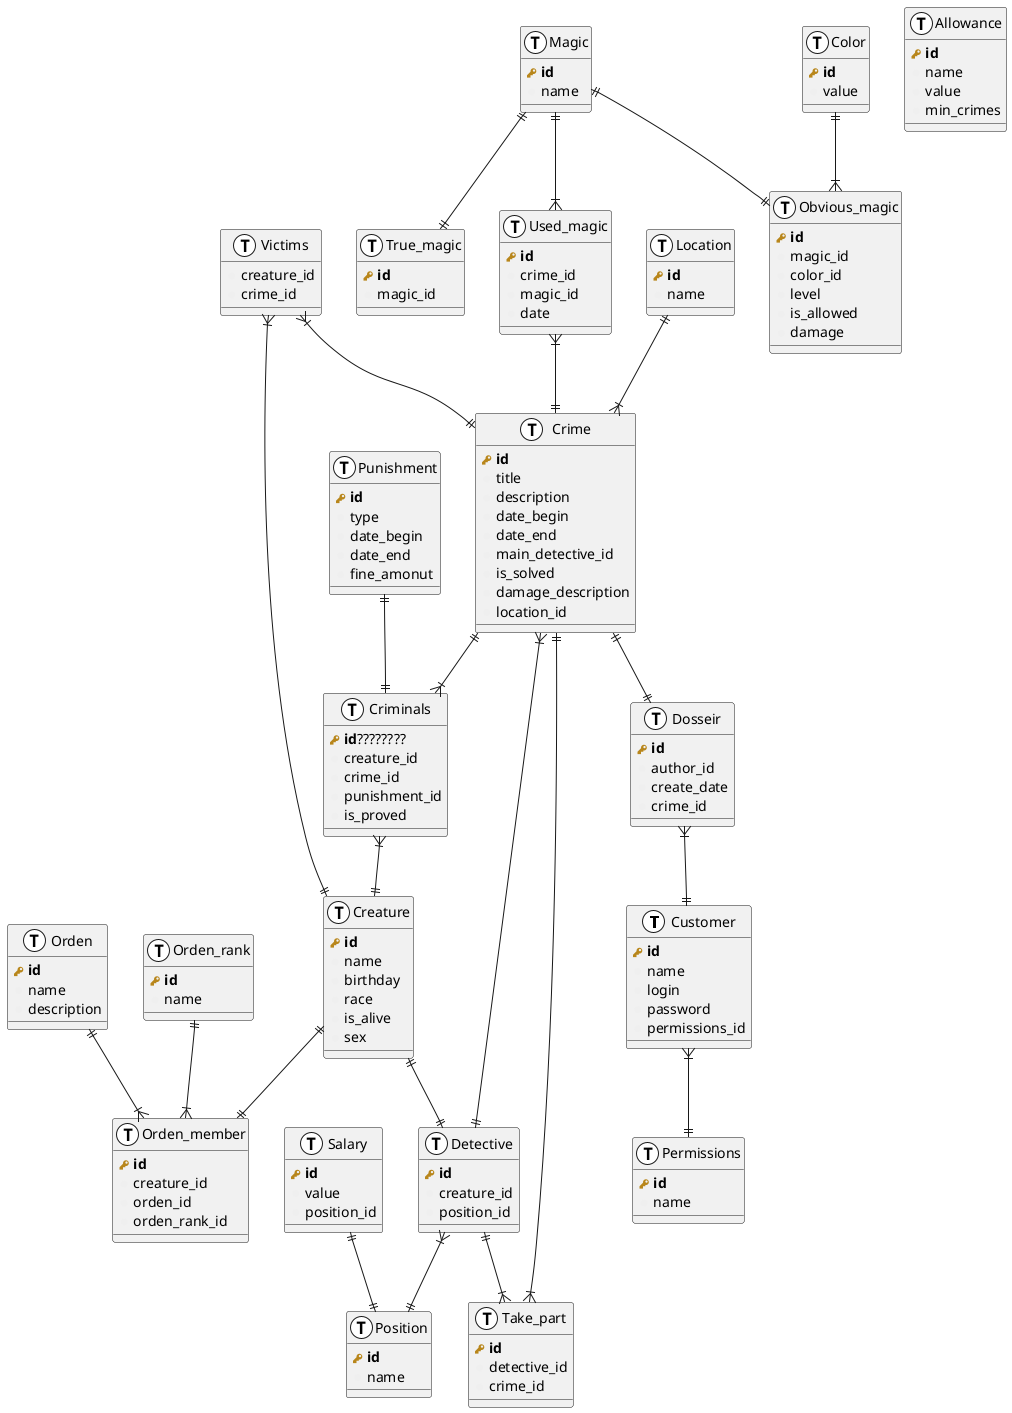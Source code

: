 @startuml test
!define primary_key(x) <b><color:#b8861b><&key></color> x</b>
!define foreign_key(x) <color:#aaaaaa><&key></color> x
!define column(x) <color:#efefef><&media-record></color> x
!define table(x) entity x << (T, white) >>


table( Customer ) {
  primary_key( id ) 
  column( name )
  column( login )
  column( password )
  column( permissions_id )
}

table( Permissions ) {
  primary_key( id )
  column( name )
}

table( Dosseir ) {
  primary_key( id )
  column( author_id ) 
  column( create_date )
  column( crime_id )
}

table( Crime ) {
  primary_key( id )
  column( title )
  column( description )
  column( date_begin )
  column( date_end )
  column( main_detective_id )
  column( is_solved ) 
  column( damage_description )
  column( location_id )
}

table(Take_part){
  primary_key( id )
  column( detective_id )
  column( crime_id )
}

table( Creature ) {
  primary_key( id ) 
  column( name )
  column( birthday )
  column( race )
  column( is_alive )
  column( sex )
}

table( Criminals ) {
  primary_key( id )???????? 
  column( creature_id )
  column( crime_id )
  column( punishment_id )
  column( is_proved )
}

table( Location ) {
  primary_key( id ) 
  column( name )
}

table( Victims ) {
  column( creature_id )
  column( crime_id )
}

table( Used_magic ) {
  primary_key( id )
  column( crime_id )
  column( magic_id )
  column( date )
}

table( Magic ) {
  primary_key( id )
  column( name )
}

table( True_magic ) {
  primary_key( id )
  column( magic_id )
}

table( Obvious_magic ) {
  primary_key( id ) 
  column( magic_id )
  column( color_id )
  column( level )
  column( is_allowed )
  column( damage )
}

table( Color ) {
  primary_key( id ) 
  column( value )
}

table( Orden ) {
  primary_key( id )
  column( name )
  column( description )
}

table( Orden_member ) {
  primary_key( id ) 
  column( creature_id )
  column( orden_id )
  column( orden_rank_id )
}

table( Orden_rank ) {
  primary_key( id )
  column( name )
}

table( Punishment ) {
  primary_key( id ) 
  column( type )
  column( date_begin )
  column( date_end )
  column( fine_amonut )
}

table( Detective ) {
  primary_key( id ) 
  column( creature_id )
  column( position_id )
}

table( Position ) {
  primary_key( id )
  column( name )
}

table( Salary ) {
  primary_key( id )
  column( value )
  column( position_id )
}

table( Allowance ) {
  primary_key( id )
  column( name )
  column( value )
  column( min_crimes )
}

Crime }|--|| Detective 
Crime ||--|| Dosseir
Crime ||--|{ Criminals

Creature ||--|| Detective
Criminals }|--|| Creature
Creature ||--|| Orden_member
Punishment ||--|| Criminals
Orden ||--|{  Orden_member
Orden_rank ||--|{ Orden_member

Used_magic }|--|| Crime
Magic ||--|{ Used_magic

' true and obvious magic a optional
Magic ||--|| True_magic 
Magic ||--|| Obvious_magic

Take_part }|--|| Crime
Detective ||--|{ Take_part

Victims }|--|| Crime
Victims }|--|| Creature

Location ||--|{ Crime

Color ||--|{ Obvious_magic

Dosseir }|--|| Customer

Customer }|--|| Permissions

Salary ||--|| Position
Detective }|--|| Position
@enduml
